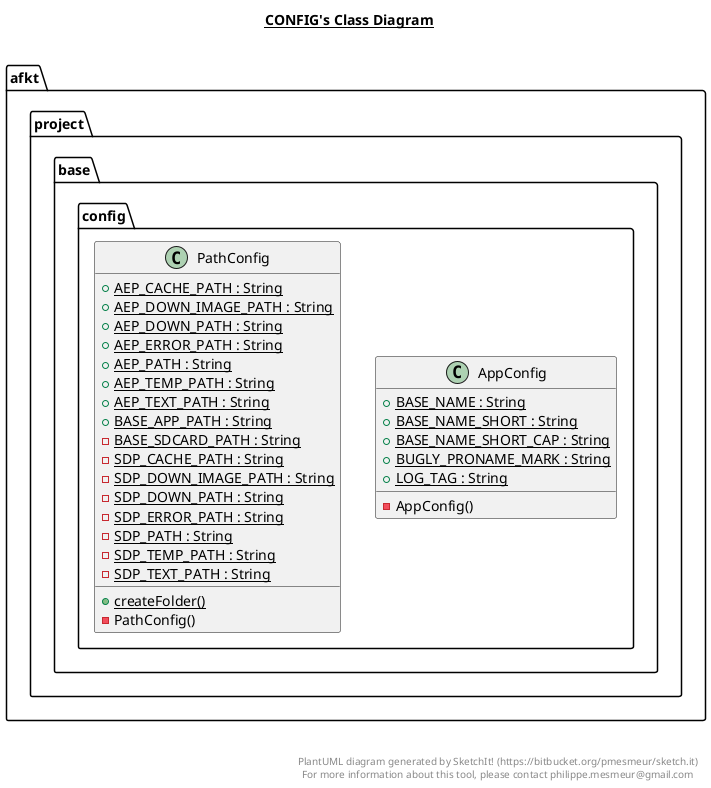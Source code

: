 @startuml

title __CONFIG's Class Diagram__\n

  namespace afkt.project {
    namespace base.config {
      class afkt.project.base.config.AppConfig {
          {static} + BASE_NAME : String
          {static} + BASE_NAME_SHORT : String
          {static} + BASE_NAME_SHORT_CAP : String
          {static} + BUGLY_PRONAME_MARK : String
          {static} + LOG_TAG : String
          - AppConfig()
      }
    }
  }
  

  namespace afkt.project {
    namespace base.config {
      class afkt.project.base.config.PathConfig {
          {static} + AEP_CACHE_PATH : String
          {static} + AEP_DOWN_IMAGE_PATH : String
          {static} + AEP_DOWN_PATH : String
          {static} + AEP_ERROR_PATH : String
          {static} + AEP_PATH : String
          {static} + AEP_TEMP_PATH : String
          {static} + AEP_TEXT_PATH : String
          {static} + BASE_APP_PATH : String
          {static} - BASE_SDCARD_PATH : String
          {static} - SDP_CACHE_PATH : String
          {static} - SDP_DOWN_IMAGE_PATH : String
          {static} - SDP_DOWN_PATH : String
          {static} - SDP_ERROR_PATH : String
          {static} - SDP_PATH : String
          {static} - SDP_TEMP_PATH : String
          {static} - SDP_TEXT_PATH : String
          {static} + createFolder()
          - PathConfig()
      }
    }
  }
  



right footer


PlantUML diagram generated by SketchIt! (https://bitbucket.org/pmesmeur/sketch.it)
For more information about this tool, please contact philippe.mesmeur@gmail.com
endfooter

@enduml
